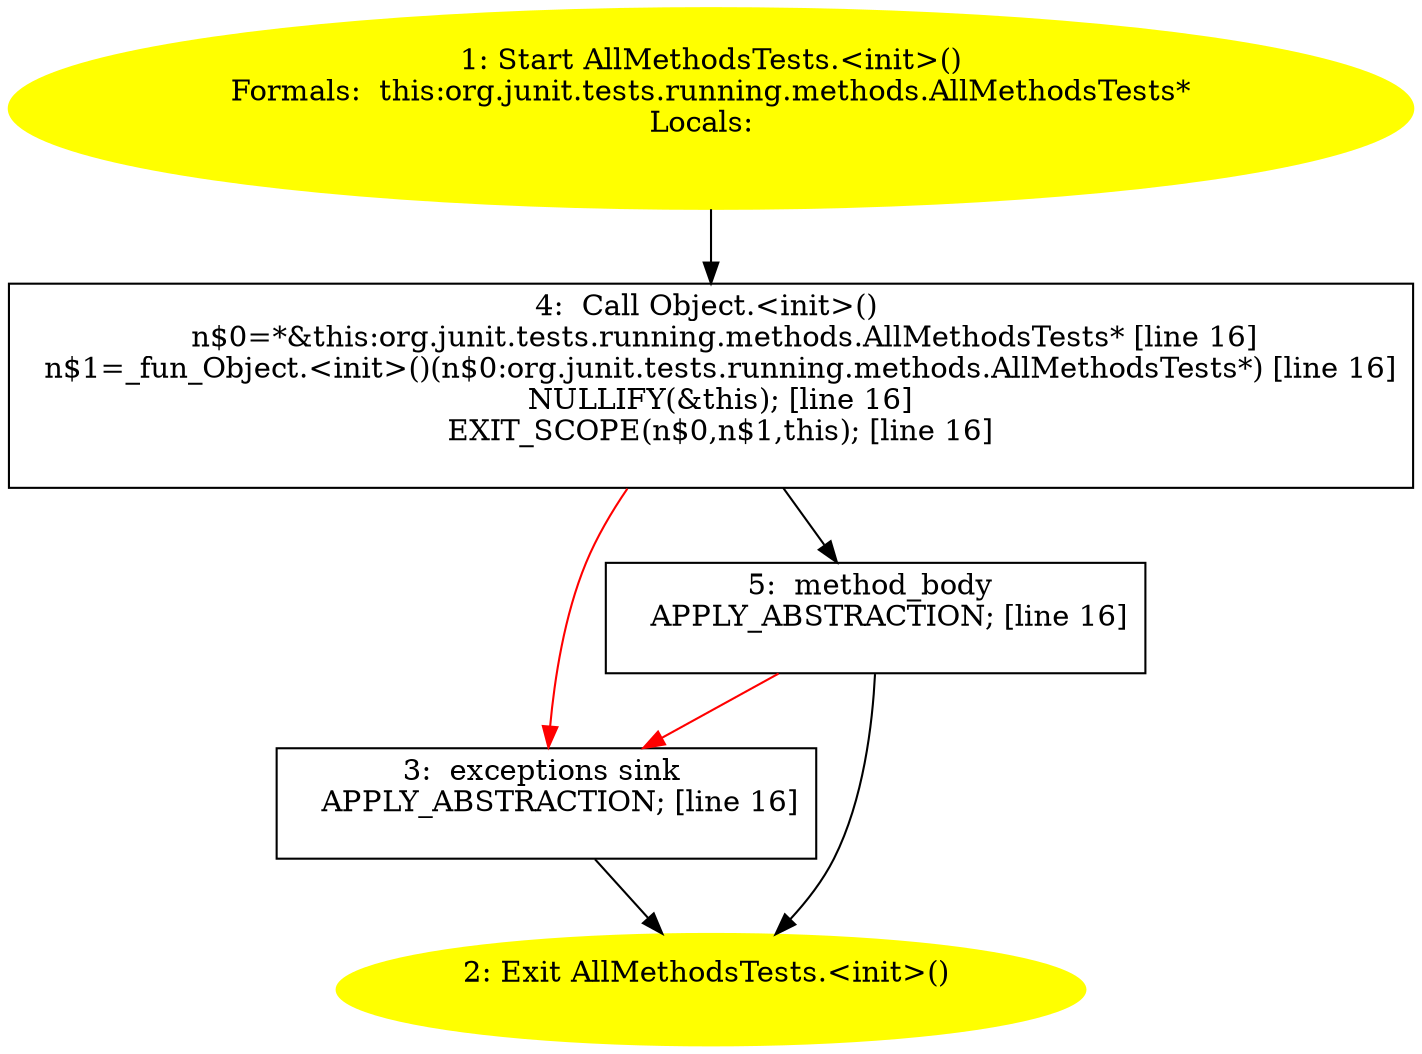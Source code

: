 /* @generated */
digraph cfg {
"org.junit.tests.running.methods.AllMethodsTests.<init>().27b1495b6db68f4339a7a916ade16e1b_1" [label="1: Start AllMethodsTests.<init>()\nFormals:  this:org.junit.tests.running.methods.AllMethodsTests*\nLocals:  \n  " color=yellow style=filled]
	

	 "org.junit.tests.running.methods.AllMethodsTests.<init>().27b1495b6db68f4339a7a916ade16e1b_1" -> "org.junit.tests.running.methods.AllMethodsTests.<init>().27b1495b6db68f4339a7a916ade16e1b_4" ;
"org.junit.tests.running.methods.AllMethodsTests.<init>().27b1495b6db68f4339a7a916ade16e1b_2" [label="2: Exit AllMethodsTests.<init>() \n  " color=yellow style=filled]
	

"org.junit.tests.running.methods.AllMethodsTests.<init>().27b1495b6db68f4339a7a916ade16e1b_3" [label="3:  exceptions sink \n   APPLY_ABSTRACTION; [line 16]\n " shape="box"]
	

	 "org.junit.tests.running.methods.AllMethodsTests.<init>().27b1495b6db68f4339a7a916ade16e1b_3" -> "org.junit.tests.running.methods.AllMethodsTests.<init>().27b1495b6db68f4339a7a916ade16e1b_2" ;
"org.junit.tests.running.methods.AllMethodsTests.<init>().27b1495b6db68f4339a7a916ade16e1b_4" [label="4:  Call Object.<init>() \n   n$0=*&this:org.junit.tests.running.methods.AllMethodsTests* [line 16]\n  n$1=_fun_Object.<init>()(n$0:org.junit.tests.running.methods.AllMethodsTests*) [line 16]\n  NULLIFY(&this); [line 16]\n  EXIT_SCOPE(n$0,n$1,this); [line 16]\n " shape="box"]
	

	 "org.junit.tests.running.methods.AllMethodsTests.<init>().27b1495b6db68f4339a7a916ade16e1b_4" -> "org.junit.tests.running.methods.AllMethodsTests.<init>().27b1495b6db68f4339a7a916ade16e1b_5" ;
	 "org.junit.tests.running.methods.AllMethodsTests.<init>().27b1495b6db68f4339a7a916ade16e1b_4" -> "org.junit.tests.running.methods.AllMethodsTests.<init>().27b1495b6db68f4339a7a916ade16e1b_3" [color="red" ];
"org.junit.tests.running.methods.AllMethodsTests.<init>().27b1495b6db68f4339a7a916ade16e1b_5" [label="5:  method_body \n   APPLY_ABSTRACTION; [line 16]\n " shape="box"]
	

	 "org.junit.tests.running.methods.AllMethodsTests.<init>().27b1495b6db68f4339a7a916ade16e1b_5" -> "org.junit.tests.running.methods.AllMethodsTests.<init>().27b1495b6db68f4339a7a916ade16e1b_2" ;
	 "org.junit.tests.running.methods.AllMethodsTests.<init>().27b1495b6db68f4339a7a916ade16e1b_5" -> "org.junit.tests.running.methods.AllMethodsTests.<init>().27b1495b6db68f4339a7a916ade16e1b_3" [color="red" ];
}
